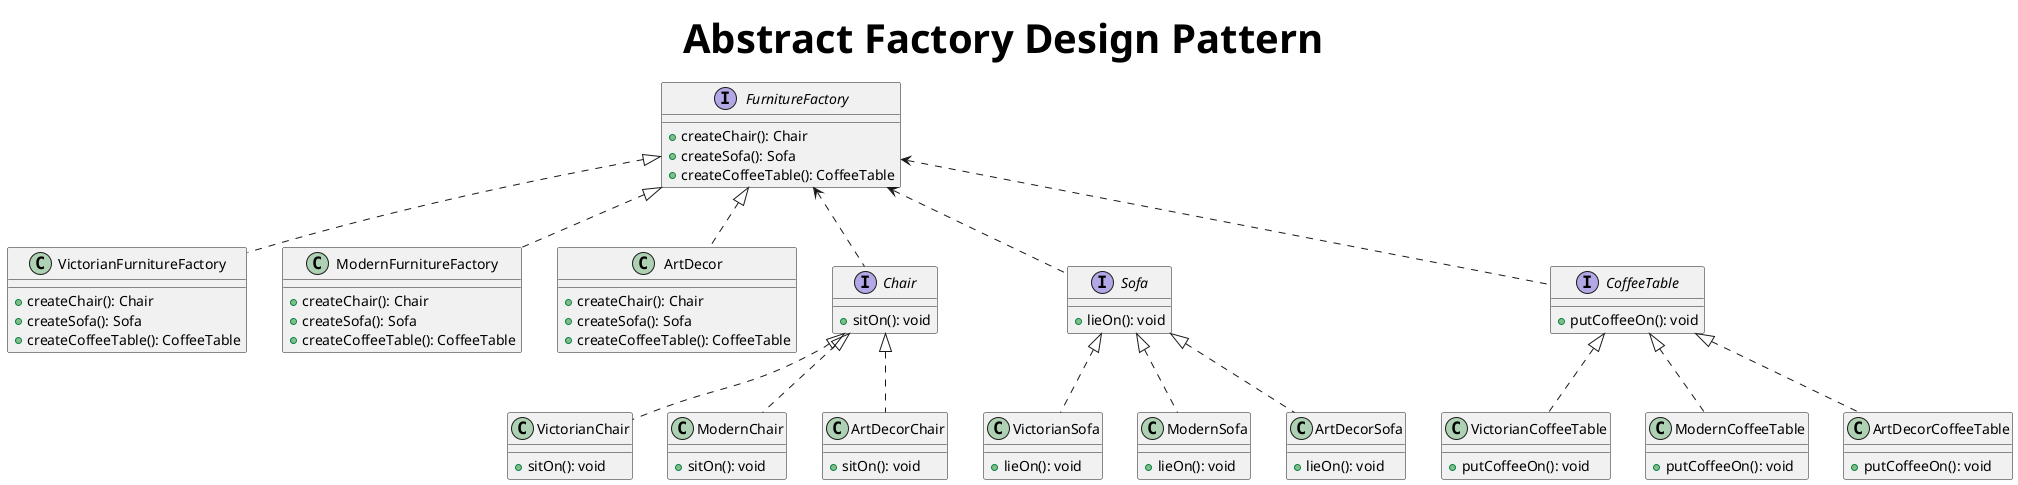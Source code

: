 @startuml AbstractFactory Design Pattern
title <b><size:40>Abstract Factory Design Pattern</size></b>
    interface FurnitureFactory {
        {method} + createChair(): Chair
        {method} + createSofa(): Sofa
        {method} + createCoffeeTable(): CoffeeTable
    }

    class VictorianFurnitureFactory implements FurnitureFactory {
        {method} + createChair(): Chair
        {method} + createSofa(): Sofa
        {method} + createCoffeeTable(): CoffeeTable
    }

    class ModernFurnitureFactory implements FurnitureFactory {
        {method} + createChair(): Chair
        {method} + createSofa(): Sofa
        {method} + createCoffeeTable(): CoffeeTable
    }

    class ArtDecor implements FurnitureFactory {
        {method} + createChair(): Chair
        {method} + createSofa(): Sofa
        {method} + createCoffeeTable(): CoffeeTable
    }

    interface Chair {
        {method} + sitOn(): void
    }

    interface Sofa {
        {method} + lieOn(): void
    }

    interface CoffeeTable {
        {method} + putCoffeeOn(): void
    }

    class VictorianChair implements Chair {
        {method} + sitOn(): void
    }

    class VictorianSofa implements Sofa {
        {method} + lieOn(): void
    }

    class VictorianCoffeeTable implements CoffeeTable {
        {method} + putCoffeeOn(): void
    }

    class ModernChair implements Chair {
        {method} + sitOn(): void
    }

    class ModernSofa implements Sofa {
        {method} + lieOn(): void
    }

    class ModernCoffeeTable implements CoffeeTable {
        {method} + putCoffeeOn(): void
    }

    class ArtDecorChair implements Chair {
        {method} + sitOn(): void
    }

    class ArtDecorSofa implements Sofa {
        {method} + lieOn(): void
    }

    class ArtDecorCoffeeTable implements CoffeeTable {
        {method} + putCoffeeOn(): void
    }

    FurnitureFactory <.. Chair
    FurnitureFactory <.. Sofa
    FurnitureFactory <.. CoffeeTable
@enduml